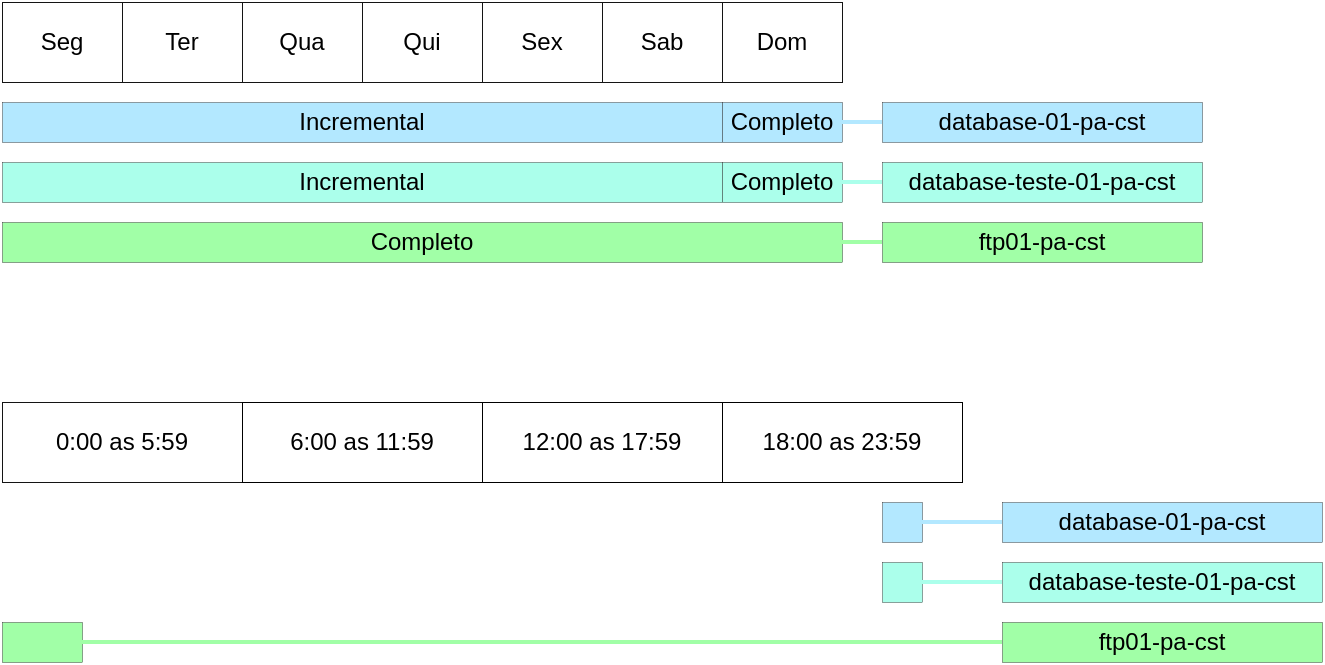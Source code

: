 <mxfile version="20.8.20" type="github">
  <diagram name="Página-1" id="baXtOwrCh4IEvoJjOM4s">
    <mxGraphModel dx="652" dy="692" grid="1" gridSize="10" guides="1" tooltips="1" connect="1" arrows="1" fold="1" page="1" pageScale="1" pageWidth="827" pageHeight="1169" math="0" shadow="0">
      <root>
        <mxCell id="0" />
        <mxCell id="1" parent="0" />
        <mxCell id="4ScxBSEJoBfUc2GUGg9C-21" value="&lt;div&gt;0:00 as 5:59&lt;/div&gt;" style="rounded=0;whiteSpace=wrap;html=1;strokeColor=#141414;strokeWidth=0.5;" parent="1" vertex="1">
          <mxGeometry x="40" y="880" width="120" height="40" as="geometry" />
        </mxCell>
        <mxCell id="4ScxBSEJoBfUc2GUGg9C-22" value="&lt;div&gt;6:00 as 11:59&lt;/div&gt;" style="rounded=0;whiteSpace=wrap;html=1;strokeWidth=0.5;" parent="1" vertex="1">
          <mxGeometry x="160" y="880" width="120" height="40" as="geometry" />
        </mxCell>
        <mxCell id="4ScxBSEJoBfUc2GUGg9C-23" value="&lt;div&gt;12:00 as 17:59&lt;/div&gt;" style="rounded=0;whiteSpace=wrap;html=1;strokeWidth=0.5;" parent="1" vertex="1">
          <mxGeometry x="280" y="880" width="120" height="40" as="geometry" />
        </mxCell>
        <mxCell id="4ScxBSEJoBfUc2GUGg9C-24" value="&lt;div&gt;18:00 as 23:59&lt;/div&gt;" style="rounded=0;whiteSpace=wrap;html=1;strokeWidth=0.5;" parent="1" vertex="1">
          <mxGeometry x="400" y="880" width="120" height="40" as="geometry" />
        </mxCell>
        <mxCell id="4ScxBSEJoBfUc2GUGg9C-25" value="" style="rounded=0;whiteSpace=wrap;html=1;strokeColor=#141414;strokeWidth=0.2;fillColor=#B3E8FF;" parent="1" vertex="1">
          <mxGeometry x="480" y="930" width="20" height="20" as="geometry" />
        </mxCell>
        <mxCell id="4ScxBSEJoBfUc2GUGg9C-26" value="database-01-pa-cst" style="rounded=0;whiteSpace=wrap;html=1;strokeColor=#141414;strokeWidth=0.2;fillColor=#B3E8FF;" parent="1" vertex="1">
          <mxGeometry x="540" y="930" width="160" height="20" as="geometry" />
        </mxCell>
        <mxCell id="4ScxBSEJoBfUc2GUGg9C-27" value="" style="rounded=0;whiteSpace=wrap;html=1;strokeColor=#141414;strokeWidth=0.2;fillColor=#ABFFEB;" parent="1" vertex="1">
          <mxGeometry x="480" y="960" width="20" height="20" as="geometry" />
        </mxCell>
        <mxCell id="4ScxBSEJoBfUc2GUGg9C-29" value="database-teste-01-pa-cst" style="rounded=0;whiteSpace=wrap;html=1;strokeColor=#141414;strokeWidth=0.2;fillColor=#ABFFEB;" parent="1" vertex="1">
          <mxGeometry x="540" y="960" width="160" height="20" as="geometry" />
        </mxCell>
        <mxCell id="4ScxBSEJoBfUc2GUGg9C-30" value="" style="rounded=0;whiteSpace=wrap;html=1;strokeColor=#141414;strokeWidth=0.2;fillColor=#A1FFA7;" parent="1" vertex="1">
          <mxGeometry x="40" y="990" width="40" height="20" as="geometry" />
        </mxCell>
        <mxCell id="4ScxBSEJoBfUc2GUGg9C-31" value="ftp01-pa-cst" style="rounded=0;whiteSpace=wrap;html=1;strokeColor=#141414;strokeWidth=0.2;fillColor=#A1FFA7;" parent="1" vertex="1">
          <mxGeometry x="540" y="990" width="160" height="20" as="geometry" />
        </mxCell>
        <mxCell id="4ScxBSEJoBfUc2GUGg9C-32" value="" style="endArrow=none;html=1;rounded=0;exitX=1;exitY=0.5;exitDx=0;exitDy=0;entryX=0;entryY=0.5;entryDx=0;entryDy=0;strokeColor=#A1FFA7;strokeWidth=2;" parent="1" source="4ScxBSEJoBfUc2GUGg9C-30" target="4ScxBSEJoBfUc2GUGg9C-31" edge="1">
          <mxGeometry width="50" height="50" relative="1" as="geometry">
            <mxPoint x="240" y="1020" as="sourcePoint" />
            <mxPoint x="290" y="970" as="targetPoint" />
          </mxGeometry>
        </mxCell>
        <mxCell id="4ScxBSEJoBfUc2GUGg9C-33" value="" style="endArrow=none;html=1;rounded=0;strokeColor=#ABFFEB;entryX=0;entryY=0.5;entryDx=0;entryDy=0;exitX=1;exitY=0.5;exitDx=0;exitDy=0;strokeWidth=2;" parent="1" source="4ScxBSEJoBfUc2GUGg9C-27" target="4ScxBSEJoBfUc2GUGg9C-29" edge="1">
          <mxGeometry width="50" height="50" relative="1" as="geometry">
            <mxPoint x="400" y="980" as="sourcePoint" />
            <mxPoint x="450" y="930" as="targetPoint" />
          </mxGeometry>
        </mxCell>
        <mxCell id="4ScxBSEJoBfUc2GUGg9C-35" value="" style="endArrow=none;html=1;rounded=0;strokeColor=#B3E8FF;entryX=0;entryY=0.5;entryDx=0;entryDy=0;exitX=1;exitY=0.5;exitDx=0;exitDy=0;strokeWidth=2;" parent="1" source="4ScxBSEJoBfUc2GUGg9C-25" target="4ScxBSEJoBfUc2GUGg9C-26" edge="1">
          <mxGeometry width="50" height="50" relative="1" as="geometry">
            <mxPoint x="410" y="930" as="sourcePoint" />
            <mxPoint x="460" y="880" as="targetPoint" />
          </mxGeometry>
        </mxCell>
        <mxCell id="4ScxBSEJoBfUc2GUGg9C-38" value="Seg" style="rounded=0;whiteSpace=wrap;html=1;strokeColor=#141414;strokeWidth=0.5;" parent="1" vertex="1">
          <mxGeometry x="40" y="680" width="60" height="40" as="geometry" />
        </mxCell>
        <mxCell id="4ScxBSEJoBfUc2GUGg9C-39" value="Ter" style="rounded=0;whiteSpace=wrap;html=1;strokeColor=#141414;strokeWidth=0.5;" parent="1" vertex="1">
          <mxGeometry x="100" y="680" width="60" height="40" as="geometry" />
        </mxCell>
        <mxCell id="4ScxBSEJoBfUc2GUGg9C-40" value="Qua" style="rounded=0;whiteSpace=wrap;html=1;strokeColor=#141414;strokeWidth=0.5;" parent="1" vertex="1">
          <mxGeometry x="160" y="680" width="60" height="40" as="geometry" />
        </mxCell>
        <mxCell id="4ScxBSEJoBfUc2GUGg9C-41" value="Qui" style="rounded=0;whiteSpace=wrap;html=1;strokeColor=#141414;strokeWidth=0.5;" parent="1" vertex="1">
          <mxGeometry x="220" y="680" width="60" height="40" as="geometry" />
        </mxCell>
        <mxCell id="4ScxBSEJoBfUc2GUGg9C-42" value="Sex" style="rounded=0;whiteSpace=wrap;html=1;strokeColor=#141414;strokeWidth=0.5;" parent="1" vertex="1">
          <mxGeometry x="280" y="680" width="60" height="40" as="geometry" />
        </mxCell>
        <mxCell id="4ScxBSEJoBfUc2GUGg9C-43" value="Sab" style="rounded=0;whiteSpace=wrap;html=1;strokeColor=#141414;strokeWidth=0.5;" parent="1" vertex="1">
          <mxGeometry x="340" y="680" width="60" height="40" as="geometry" />
        </mxCell>
        <mxCell id="4ScxBSEJoBfUc2GUGg9C-44" value="Dom" style="rounded=0;whiteSpace=wrap;html=1;strokeColor=#141414;strokeWidth=0.5;" parent="1" vertex="1">
          <mxGeometry x="400" y="680" width="60" height="40" as="geometry" />
        </mxCell>
        <mxCell id="4ScxBSEJoBfUc2GUGg9C-45" value="Completo" style="rounded=0;whiteSpace=wrap;html=1;strokeColor=#141414;strokeWidth=0.2;fillColor=#A1FFA7;" parent="1" vertex="1">
          <mxGeometry x="40" y="790" width="420" height="20" as="geometry" />
        </mxCell>
        <mxCell id="4ScxBSEJoBfUc2GUGg9C-46" value="ftp01-pa-cst" style="rounded=0;whiteSpace=wrap;html=1;strokeColor=#141414;strokeWidth=0.2;fillColor=#A1FFA7;" parent="1" vertex="1">
          <mxGeometry x="480" y="790" width="160" height="20" as="geometry" />
        </mxCell>
        <mxCell id="4ScxBSEJoBfUc2GUGg9C-47" value="" style="endArrow=none;html=1;rounded=0;exitX=1;exitY=0.5;exitDx=0;exitDy=0;entryX=0;entryY=0.5;entryDx=0;entryDy=0;strokeColor=#A1FFA7;strokeWidth=2;" parent="1" source="4ScxBSEJoBfUc2GUGg9C-45" target="4ScxBSEJoBfUc2GUGg9C-46" edge="1">
          <mxGeometry width="50" height="50" relative="1" as="geometry">
            <mxPoint x="180" y="820" as="sourcePoint" />
            <mxPoint x="230" y="770" as="targetPoint" />
          </mxGeometry>
        </mxCell>
        <mxCell id="4ScxBSEJoBfUc2GUGg9C-48" value="Completo" style="rounded=0;whiteSpace=wrap;html=1;strokeColor=#141414;strokeWidth=0.2;fillColor=#ABFFEB;" parent="1" vertex="1">
          <mxGeometry x="400" y="760" width="60" height="20" as="geometry" />
        </mxCell>
        <mxCell id="4ScxBSEJoBfUc2GUGg9C-49" value="database-teste-01-pa-cst" style="rounded=0;whiteSpace=wrap;html=1;strokeColor=#141414;strokeWidth=0.2;fillColor=#ABFFEB;" parent="1" vertex="1">
          <mxGeometry x="480" y="760" width="160" height="20" as="geometry" />
        </mxCell>
        <mxCell id="4ScxBSEJoBfUc2GUGg9C-50" value="" style="endArrow=none;html=1;rounded=0;strokeColor=#ABFFEB;entryX=0;entryY=0.5;entryDx=0;entryDy=0;exitX=1;exitY=0.5;exitDx=0;exitDy=0;strokeWidth=2;" parent="1" source="4ScxBSEJoBfUc2GUGg9C-48" target="4ScxBSEJoBfUc2GUGg9C-49" edge="1">
          <mxGeometry width="50" height="50" relative="1" as="geometry">
            <mxPoint x="340" y="780" as="sourcePoint" />
            <mxPoint x="390" y="730" as="targetPoint" />
          </mxGeometry>
        </mxCell>
        <mxCell id="4ScxBSEJoBfUc2GUGg9C-51" value="Completo" style="rounded=0;whiteSpace=wrap;html=1;strokeColor=#141414;strokeWidth=0.2;fillColor=#B3E8FF;" parent="1" vertex="1">
          <mxGeometry x="400" y="730" width="60" height="20" as="geometry" />
        </mxCell>
        <mxCell id="4ScxBSEJoBfUc2GUGg9C-52" value="database-01-pa-cst" style="rounded=0;whiteSpace=wrap;html=1;strokeColor=#141414;strokeWidth=0.2;fillColor=#B3E8FF;" parent="1" vertex="1">
          <mxGeometry x="480" y="730" width="160" height="20" as="geometry" />
        </mxCell>
        <mxCell id="4ScxBSEJoBfUc2GUGg9C-53" value="" style="endArrow=none;html=1;rounded=0;strokeColor=#B3E8FF;entryX=0;entryY=0.5;entryDx=0;entryDy=0;exitX=1;exitY=0.5;exitDx=0;exitDy=0;strokeWidth=2;" parent="1" source="4ScxBSEJoBfUc2GUGg9C-51" target="4ScxBSEJoBfUc2GUGg9C-52" edge="1">
          <mxGeometry width="50" height="50" relative="1" as="geometry">
            <mxPoint x="350" y="730" as="sourcePoint" />
            <mxPoint x="400" y="680" as="targetPoint" />
          </mxGeometry>
        </mxCell>
        <mxCell id="4ScxBSEJoBfUc2GUGg9C-54" value="Incremental" style="rounded=0;whiteSpace=wrap;html=1;strokeColor=#141414;strokeWidth=0.2;fillColor=#ABFFEB;" parent="1" vertex="1">
          <mxGeometry x="40" y="760" width="360" height="20" as="geometry" />
        </mxCell>
        <mxCell id="4ScxBSEJoBfUc2GUGg9C-55" value="Incremental" style="rounded=0;whiteSpace=wrap;html=1;strokeColor=#141414;strokeWidth=0.2;fillColor=#B3E8FF;" parent="1" vertex="1">
          <mxGeometry x="40" y="730" width="360" height="20" as="geometry" />
        </mxCell>
      </root>
    </mxGraphModel>
  </diagram>
</mxfile>
